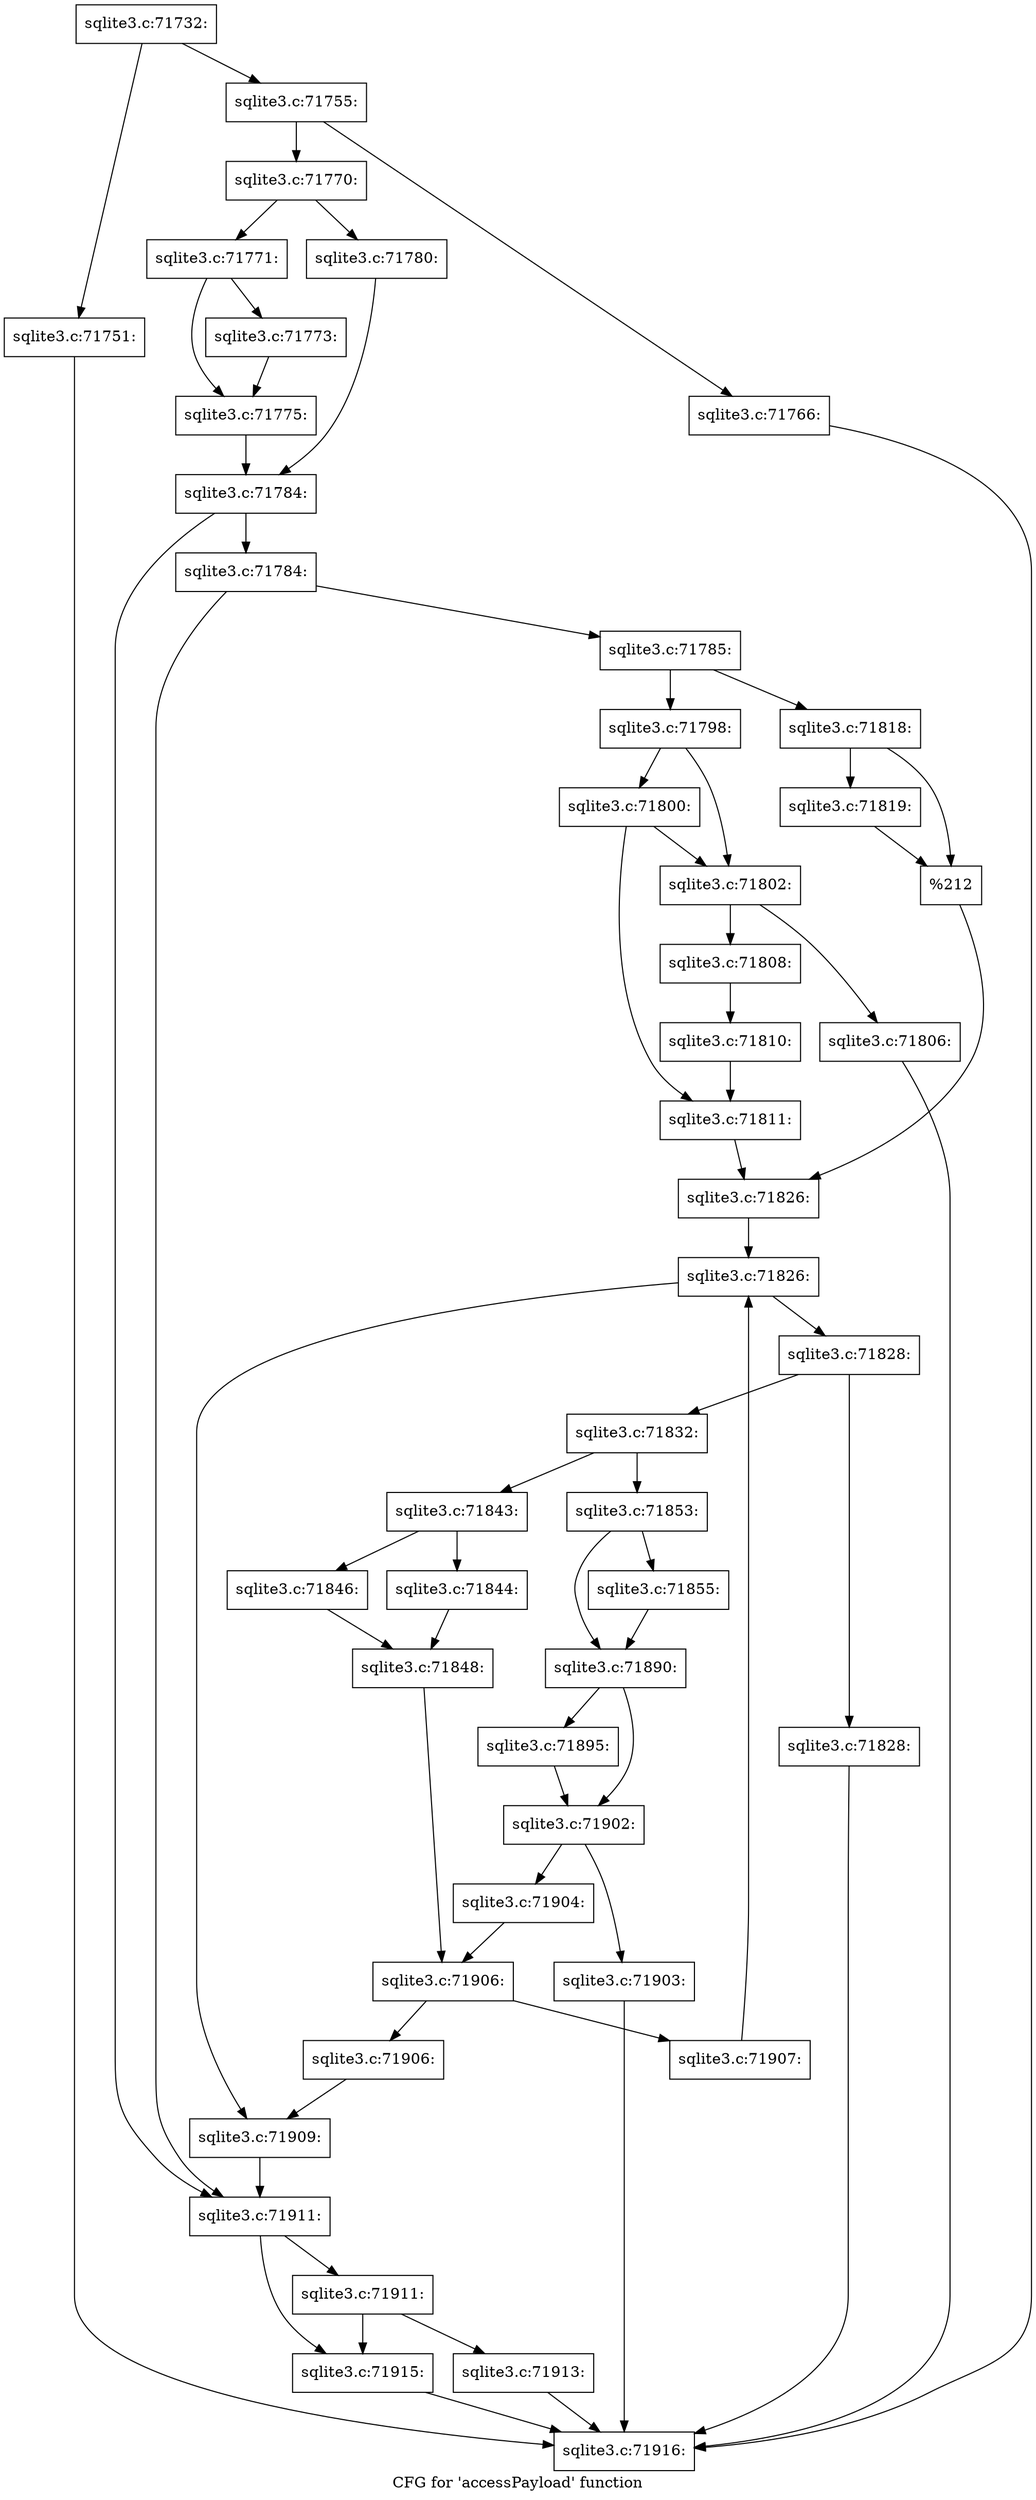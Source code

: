 digraph "CFG for 'accessPayload' function" {
	label="CFG for 'accessPayload' function";

	Node0x55c0f78c4570 [shape=record,label="{sqlite3.c:71732:}"];
	Node0x55c0f78c4570 -> Node0x55c0f78c90c0;
	Node0x55c0f78c4570 -> Node0x55c0f78c9110;
	Node0x55c0f78c90c0 [shape=record,label="{sqlite3.c:71751:}"];
	Node0x55c0f78c90c0 -> Node0x55c0f5a25b00;
	Node0x55c0f78c9110 [shape=record,label="{sqlite3.c:71755:}"];
	Node0x55c0f78c9110 -> Node0x55c0f78ca160;
	Node0x55c0f78c9110 -> Node0x55c0f78ca1b0;
	Node0x55c0f78ca160 [shape=record,label="{sqlite3.c:71766:}"];
	Node0x55c0f78ca160 -> Node0x55c0f5a25b00;
	Node0x55c0f78ca1b0 [shape=record,label="{sqlite3.c:71770:}"];
	Node0x55c0f78ca1b0 -> Node0x55c0f78cb2d0;
	Node0x55c0f78ca1b0 -> Node0x55c0f78cb370;
	Node0x55c0f78cb2d0 [shape=record,label="{sqlite3.c:71771:}"];
	Node0x55c0f78cb2d0 -> Node0x55c0f78cbe60;
	Node0x55c0f78cb2d0 -> Node0x55c0f78cbeb0;
	Node0x55c0f78cbe60 [shape=record,label="{sqlite3.c:71773:}"];
	Node0x55c0f78cbe60 -> Node0x55c0f78cbeb0;
	Node0x55c0f78cbeb0 [shape=record,label="{sqlite3.c:71775:}"];
	Node0x55c0f78cbeb0 -> Node0x55c0f78cb320;
	Node0x55c0f78cb370 [shape=record,label="{sqlite3.c:71780:}"];
	Node0x55c0f78cb370 -> Node0x55c0f78cb320;
	Node0x55c0f78cb320 [shape=record,label="{sqlite3.c:71784:}"];
	Node0x55c0f78cb320 -> Node0x55c0f78ce630;
	Node0x55c0f78cb320 -> Node0x55c0f78cd5d0;
	Node0x55c0f78ce630 [shape=record,label="{sqlite3.c:71784:}"];
	Node0x55c0f78ce630 -> Node0x55c0f5a18a50;
	Node0x55c0f78ce630 -> Node0x55c0f78cd5d0;
	Node0x55c0f5a18a50 [shape=record,label="{sqlite3.c:71785:}"];
	Node0x55c0f5a18a50 -> Node0x55c0f78cfc30;
	Node0x55c0f5a18a50 -> Node0x55c0f78cfcd0;
	Node0x55c0f78cfc30 [shape=record,label="{sqlite3.c:71798:}"];
	Node0x55c0f78cfc30 -> Node0x55c0f78d11d0;
	Node0x55c0f78cfc30 -> Node0x55c0f78d1270;
	Node0x55c0f78d1270 [shape=record,label="{sqlite3.c:71800:}"];
	Node0x55c0f78d1270 -> Node0x55c0f78d11d0;
	Node0x55c0f78d1270 -> Node0x55c0f78d1220;
	Node0x55c0f78d11d0 [shape=record,label="{sqlite3.c:71802:}"];
	Node0x55c0f78d11d0 -> Node0x55c0f78d2880;
	Node0x55c0f78d11d0 -> Node0x55c0f78d2920;
	Node0x55c0f78d2880 [shape=record,label="{sqlite3.c:71806:}"];
	Node0x55c0f78d2880 -> Node0x55c0f5a25b00;
	Node0x55c0f78d2920 [shape=record,label="{sqlite3.c:71808:}"];
	Node0x55c0f78d2920 -> Node0x55c0f78d28d0;
	Node0x55c0f78d28d0 [shape=record,label="{sqlite3.c:71810:}"];
	Node0x55c0f78d28d0 -> Node0x55c0f78d1220;
	Node0x55c0f78d1220 [shape=record,label="{sqlite3.c:71811:}"];
	Node0x55c0f78d1220 -> Node0x55c0f78cfc80;
	Node0x55c0f78cfcd0 [shape=record,label="{sqlite3.c:71818:}"];
	Node0x55c0f78cfcd0 -> Node0x55c0f78d3f80;
	Node0x55c0f78cfcd0 -> Node0x55c0f78d3fd0;
	Node0x55c0f78d3f80 [shape=record,label="{sqlite3.c:71819:}"];
	Node0x55c0f78d3f80 -> Node0x55c0f78d3fd0;
	Node0x55c0f78d3fd0 [shape=record,label="{%212}"];
	Node0x55c0f78d3fd0 -> Node0x55c0f78cfc80;
	Node0x55c0f78cfc80 [shape=record,label="{sqlite3.c:71826:}"];
	Node0x55c0f78cfc80 -> Node0x55c0f78d5530;
	Node0x55c0f78d5530 [shape=record,label="{sqlite3.c:71826:}"];
	Node0x55c0f78d5530 -> Node0x55c0f78d5810;
	Node0x55c0f78d5530 -> Node0x55c0f78d5690;
	Node0x55c0f78d5810 [shape=record,label="{sqlite3.c:71828:}"];
	Node0x55c0f78d5810 -> Node0x55c0f78d5a20;
	Node0x55c0f78d5810 -> Node0x55c0f78d5a70;
	Node0x55c0f78d5a20 [shape=record,label="{sqlite3.c:71828:}"];
	Node0x55c0f78d5a20 -> Node0x55c0f5a25b00;
	Node0x55c0f78d5a70 [shape=record,label="{sqlite3.c:71832:}"];
	Node0x55c0f78d5a70 -> Node0x55c0f78d6710;
	Node0x55c0f78d5a70 -> Node0x55c0f78d67b0;
	Node0x55c0f78d6710 [shape=record,label="{sqlite3.c:71843:}"];
	Node0x55c0f78d6710 -> Node0x55c0f78d6c90;
	Node0x55c0f78d6710 -> Node0x55c0f78d6d30;
	Node0x55c0f78d6c90 [shape=record,label="{sqlite3.c:71844:}"];
	Node0x55c0f78d6c90 -> Node0x55c0f78d6ce0;
	Node0x55c0f78d6d30 [shape=record,label="{sqlite3.c:71846:}"];
	Node0x55c0f78d6d30 -> Node0x55c0f78d6ce0;
	Node0x55c0f78d6ce0 [shape=record,label="{sqlite3.c:71848:}"];
	Node0x55c0f78d6ce0 -> Node0x55c0f78d6760;
	Node0x55c0f78d67b0 [shape=record,label="{sqlite3.c:71853:}"];
	Node0x55c0f78d67b0 -> Node0x55c0f78d8300;
	Node0x55c0f78d67b0 -> Node0x55c0f78d8cb0;
	Node0x55c0f78d8300 [shape=record,label="{sqlite3.c:71855:}"];
	Node0x55c0f78d8300 -> Node0x55c0f78d8cb0;
	Node0x55c0f78d8cb0 [shape=record,label="{sqlite3.c:71890:}"];
	Node0x55c0f78d8cb0 -> Node0x55c0f78d9fa0;
	Node0x55c0f78d8cb0 -> Node0x55c0f78d9ff0;
	Node0x55c0f78d9fa0 [shape=record,label="{sqlite3.c:71895:}"];
	Node0x55c0f78d9fa0 -> Node0x55c0f78d9ff0;
	Node0x55c0f78d9ff0 [shape=record,label="{sqlite3.c:71902:}"];
	Node0x55c0f78d9ff0 -> Node0x55c0f78dae30;
	Node0x55c0f78d9ff0 -> Node0x55c0f78db630;
	Node0x55c0f78dae30 [shape=record,label="{sqlite3.c:71903:}"];
	Node0x55c0f78dae30 -> Node0x55c0f5a25b00;
	Node0x55c0f78db630 [shape=record,label="{sqlite3.c:71904:}"];
	Node0x55c0f78db630 -> Node0x55c0f78d6760;
	Node0x55c0f78d6760 [shape=record,label="{sqlite3.c:71906:}"];
	Node0x55c0f78d6760 -> Node0x55c0f78dbf70;
	Node0x55c0f78d6760 -> Node0x55c0f78dbfc0;
	Node0x55c0f78dbf70 [shape=record,label="{sqlite3.c:71906:}"];
	Node0x55c0f78dbf70 -> Node0x55c0f78d5690;
	Node0x55c0f78dbfc0 [shape=record,label="{sqlite3.c:71907:}"];
	Node0x55c0f78dbfc0 -> Node0x55c0f78d5530;
	Node0x55c0f78d5690 [shape=record,label="{sqlite3.c:71909:}"];
	Node0x55c0f78d5690 -> Node0x55c0f78cd5d0;
	Node0x55c0f78cd5d0 [shape=record,label="{sqlite3.c:71911:}"];
	Node0x55c0f78cd5d0 -> Node0x55c0f78dc830;
	Node0x55c0f78cd5d0 -> Node0x55c0f78dc7e0;
	Node0x55c0f78dc830 [shape=record,label="{sqlite3.c:71911:}"];
	Node0x55c0f78dc830 -> Node0x55c0f78dc790;
	Node0x55c0f78dc830 -> Node0x55c0f78dc7e0;
	Node0x55c0f78dc790 [shape=record,label="{sqlite3.c:71913:}"];
	Node0x55c0f78dc790 -> Node0x55c0f5a25b00;
	Node0x55c0f78dc7e0 [shape=record,label="{sqlite3.c:71915:}"];
	Node0x55c0f78dc7e0 -> Node0x55c0f5a25b00;
	Node0x55c0f5a25b00 [shape=record,label="{sqlite3.c:71916:}"];
}
